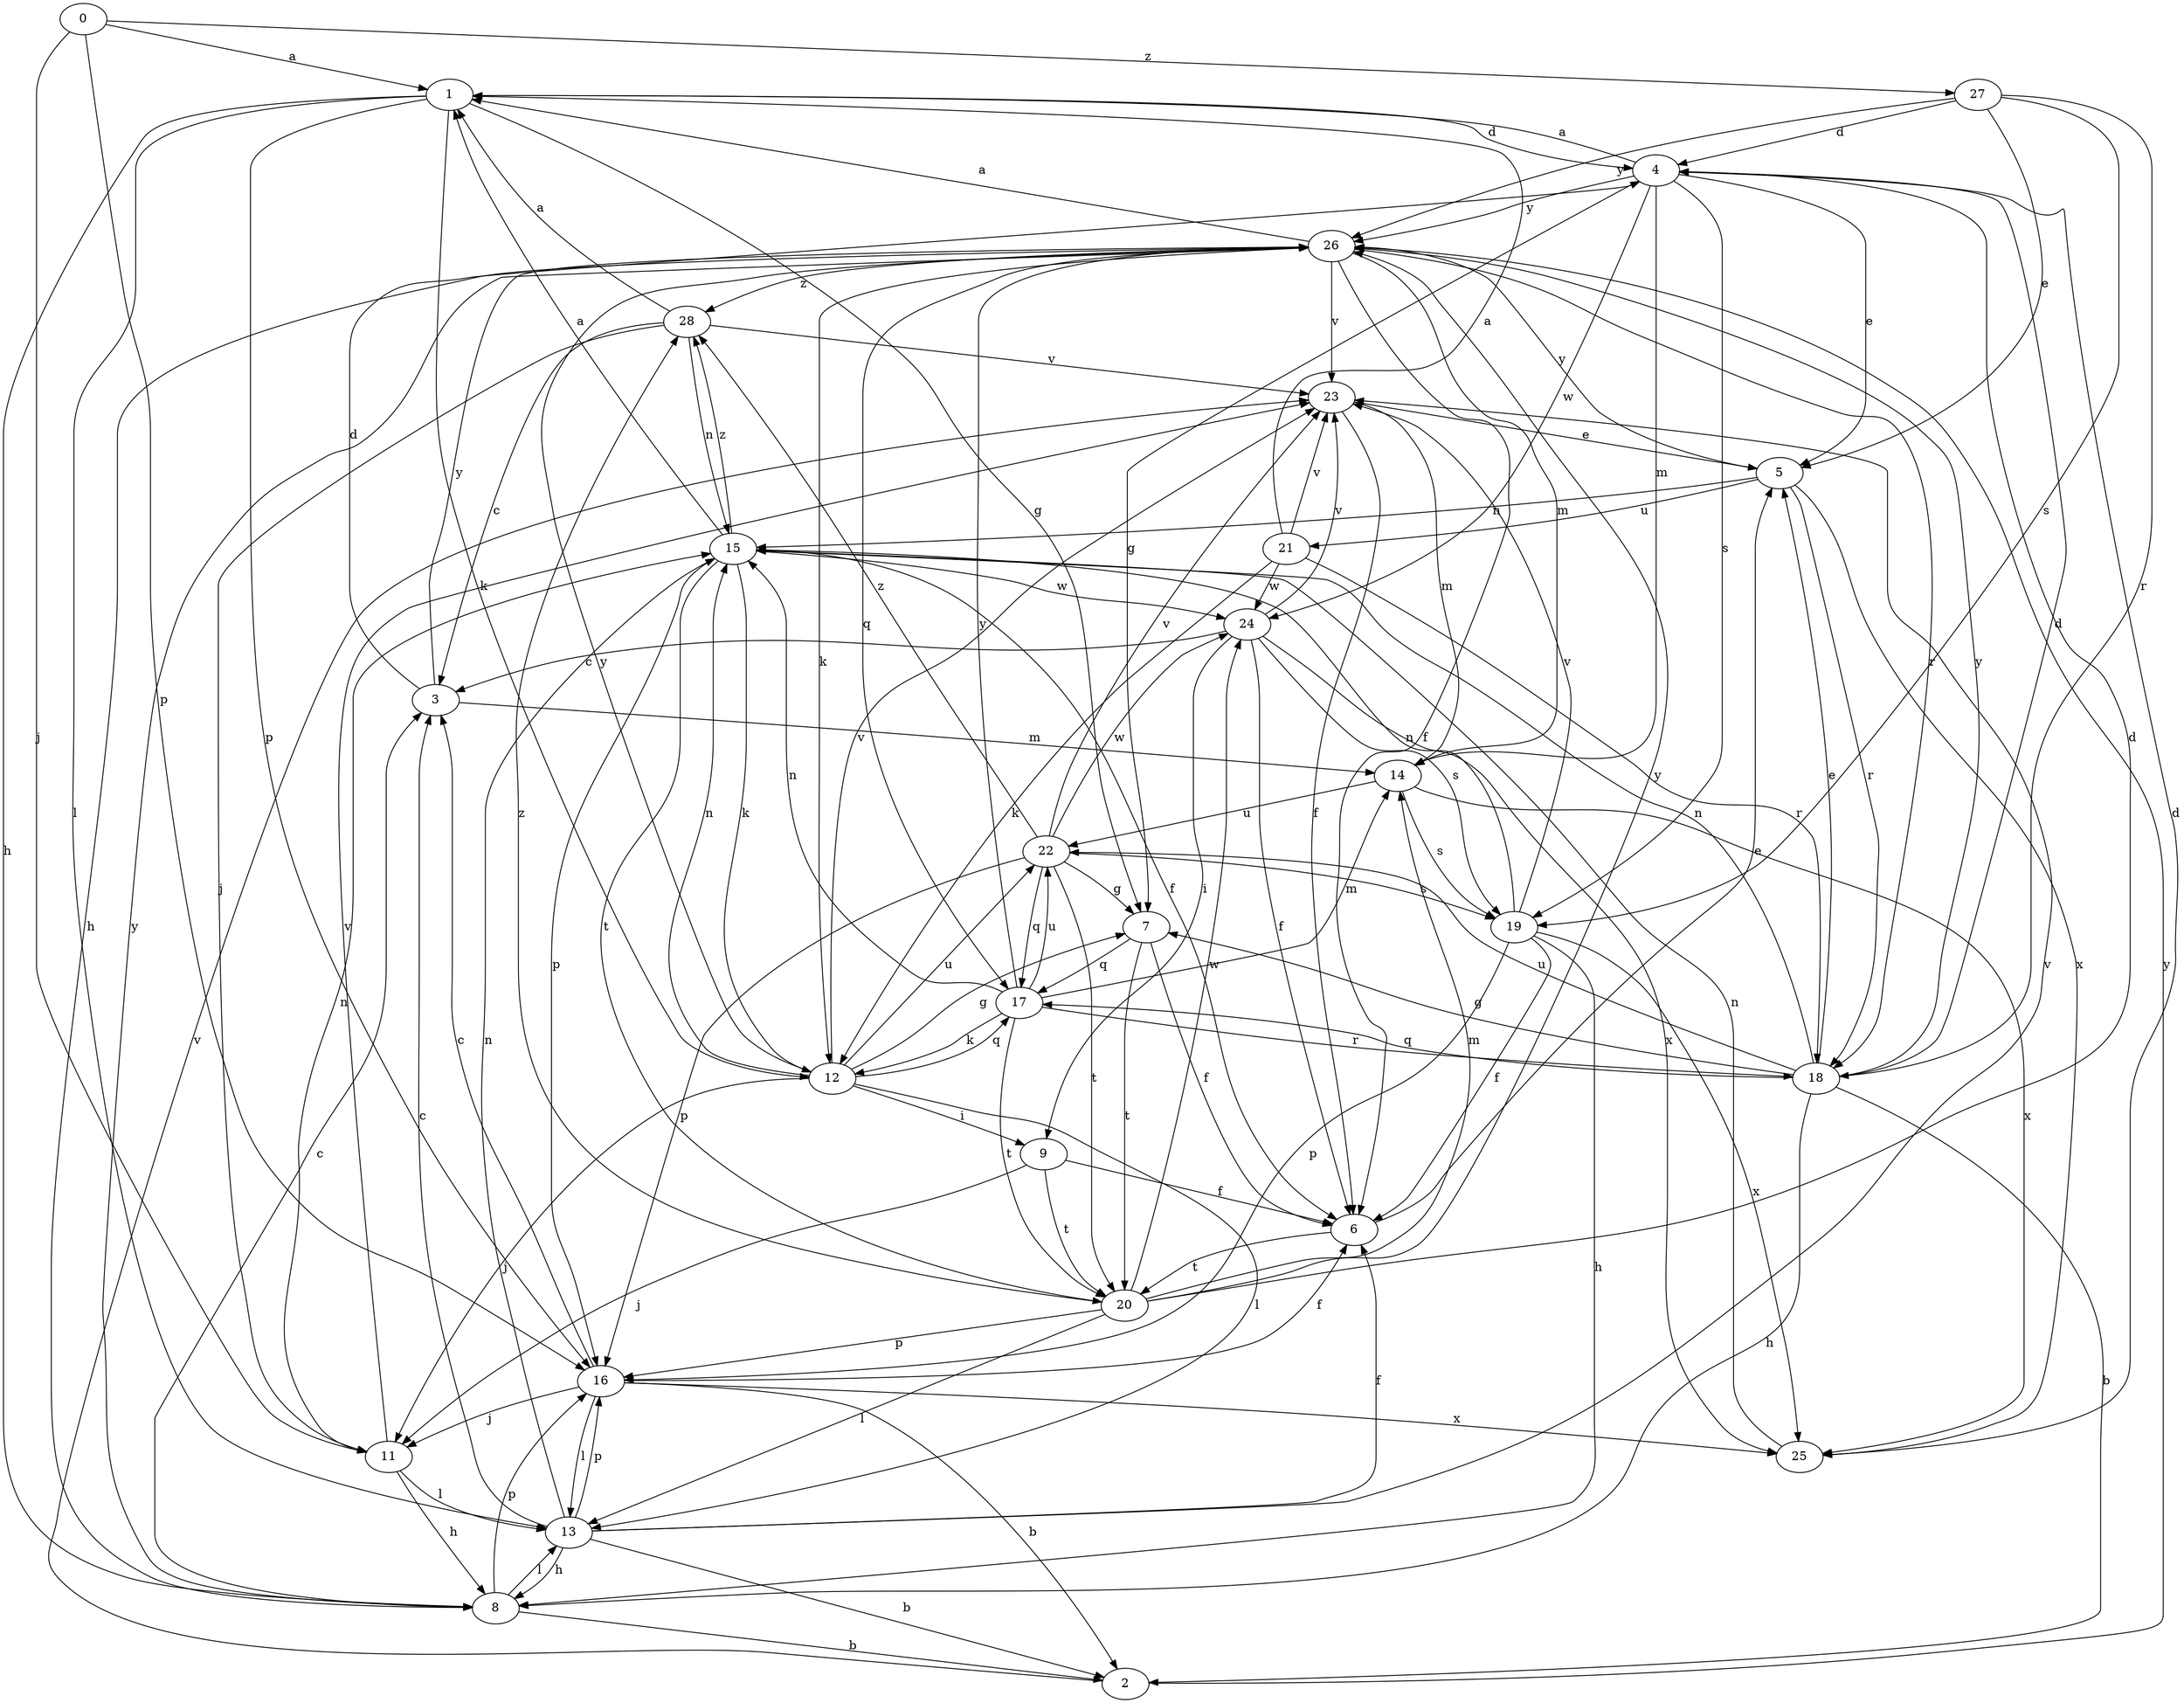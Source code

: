 strict digraph  {
0;
1;
2;
3;
4;
5;
6;
7;
8;
9;
11;
12;
13;
14;
15;
16;
17;
18;
19;
20;
21;
22;
23;
24;
25;
26;
27;
28;
0 -> 1  [label=a];
0 -> 11  [label=j];
0 -> 16  [label=p];
0 -> 27  [label=z];
1 -> 4  [label=d];
1 -> 7  [label=g];
1 -> 8  [label=h];
1 -> 12  [label=k];
1 -> 13  [label=l];
1 -> 16  [label=p];
2 -> 23  [label=v];
2 -> 26  [label=y];
3 -> 4  [label=d];
3 -> 14  [label=m];
3 -> 26  [label=y];
4 -> 1  [label=a];
4 -> 5  [label=e];
4 -> 7  [label=g];
4 -> 14  [label=m];
4 -> 19  [label=s];
4 -> 24  [label=w];
4 -> 26  [label=y];
5 -> 15  [label=n];
5 -> 18  [label=r];
5 -> 21  [label=u];
5 -> 25  [label=x];
5 -> 26  [label=y];
6 -> 5  [label=e];
6 -> 20  [label=t];
7 -> 6  [label=f];
7 -> 17  [label=q];
7 -> 20  [label=t];
8 -> 2  [label=b];
8 -> 3  [label=c];
8 -> 13  [label=l];
8 -> 16  [label=p];
8 -> 26  [label=y];
9 -> 6  [label=f];
9 -> 11  [label=j];
9 -> 20  [label=t];
11 -> 8  [label=h];
11 -> 13  [label=l];
11 -> 15  [label=n];
11 -> 23  [label=v];
12 -> 7  [label=g];
12 -> 9  [label=i];
12 -> 11  [label=j];
12 -> 13  [label=l];
12 -> 15  [label=n];
12 -> 17  [label=q];
12 -> 22  [label=u];
12 -> 23  [label=v];
12 -> 26  [label=y];
13 -> 2  [label=b];
13 -> 3  [label=c];
13 -> 6  [label=f];
13 -> 8  [label=h];
13 -> 15  [label=n];
13 -> 16  [label=p];
13 -> 23  [label=v];
14 -> 19  [label=s];
14 -> 22  [label=u];
14 -> 25  [label=x];
15 -> 1  [label=a];
15 -> 6  [label=f];
15 -> 12  [label=k];
15 -> 16  [label=p];
15 -> 20  [label=t];
15 -> 24  [label=w];
15 -> 28  [label=z];
16 -> 2  [label=b];
16 -> 3  [label=c];
16 -> 6  [label=f];
16 -> 11  [label=j];
16 -> 13  [label=l];
16 -> 25  [label=x];
17 -> 12  [label=k];
17 -> 14  [label=m];
17 -> 15  [label=n];
17 -> 18  [label=r];
17 -> 20  [label=t];
17 -> 22  [label=u];
17 -> 26  [label=y];
18 -> 2  [label=b];
18 -> 4  [label=d];
18 -> 5  [label=e];
18 -> 7  [label=g];
18 -> 8  [label=h];
18 -> 15  [label=n];
18 -> 17  [label=q];
18 -> 22  [label=u];
18 -> 26  [label=y];
19 -> 6  [label=f];
19 -> 8  [label=h];
19 -> 15  [label=n];
19 -> 16  [label=p];
19 -> 23  [label=v];
19 -> 25  [label=x];
20 -> 4  [label=d];
20 -> 13  [label=l];
20 -> 14  [label=m];
20 -> 16  [label=p];
20 -> 24  [label=w];
20 -> 26  [label=y];
20 -> 28  [label=z];
21 -> 1  [label=a];
21 -> 12  [label=k];
21 -> 18  [label=r];
21 -> 23  [label=v];
21 -> 24  [label=w];
22 -> 7  [label=g];
22 -> 16  [label=p];
22 -> 17  [label=q];
22 -> 19  [label=s];
22 -> 20  [label=t];
22 -> 23  [label=v];
22 -> 24  [label=w];
22 -> 28  [label=z];
23 -> 5  [label=e];
23 -> 6  [label=f];
23 -> 14  [label=m];
24 -> 3  [label=c];
24 -> 6  [label=f];
24 -> 9  [label=i];
24 -> 19  [label=s];
24 -> 23  [label=v];
24 -> 25  [label=x];
25 -> 4  [label=d];
25 -> 15  [label=n];
26 -> 1  [label=a];
26 -> 6  [label=f];
26 -> 8  [label=h];
26 -> 12  [label=k];
26 -> 14  [label=m];
26 -> 17  [label=q];
26 -> 18  [label=r];
26 -> 23  [label=v];
26 -> 28  [label=z];
27 -> 4  [label=d];
27 -> 5  [label=e];
27 -> 18  [label=r];
27 -> 19  [label=s];
27 -> 26  [label=y];
28 -> 1  [label=a];
28 -> 3  [label=c];
28 -> 11  [label=j];
28 -> 15  [label=n];
28 -> 23  [label=v];
}
